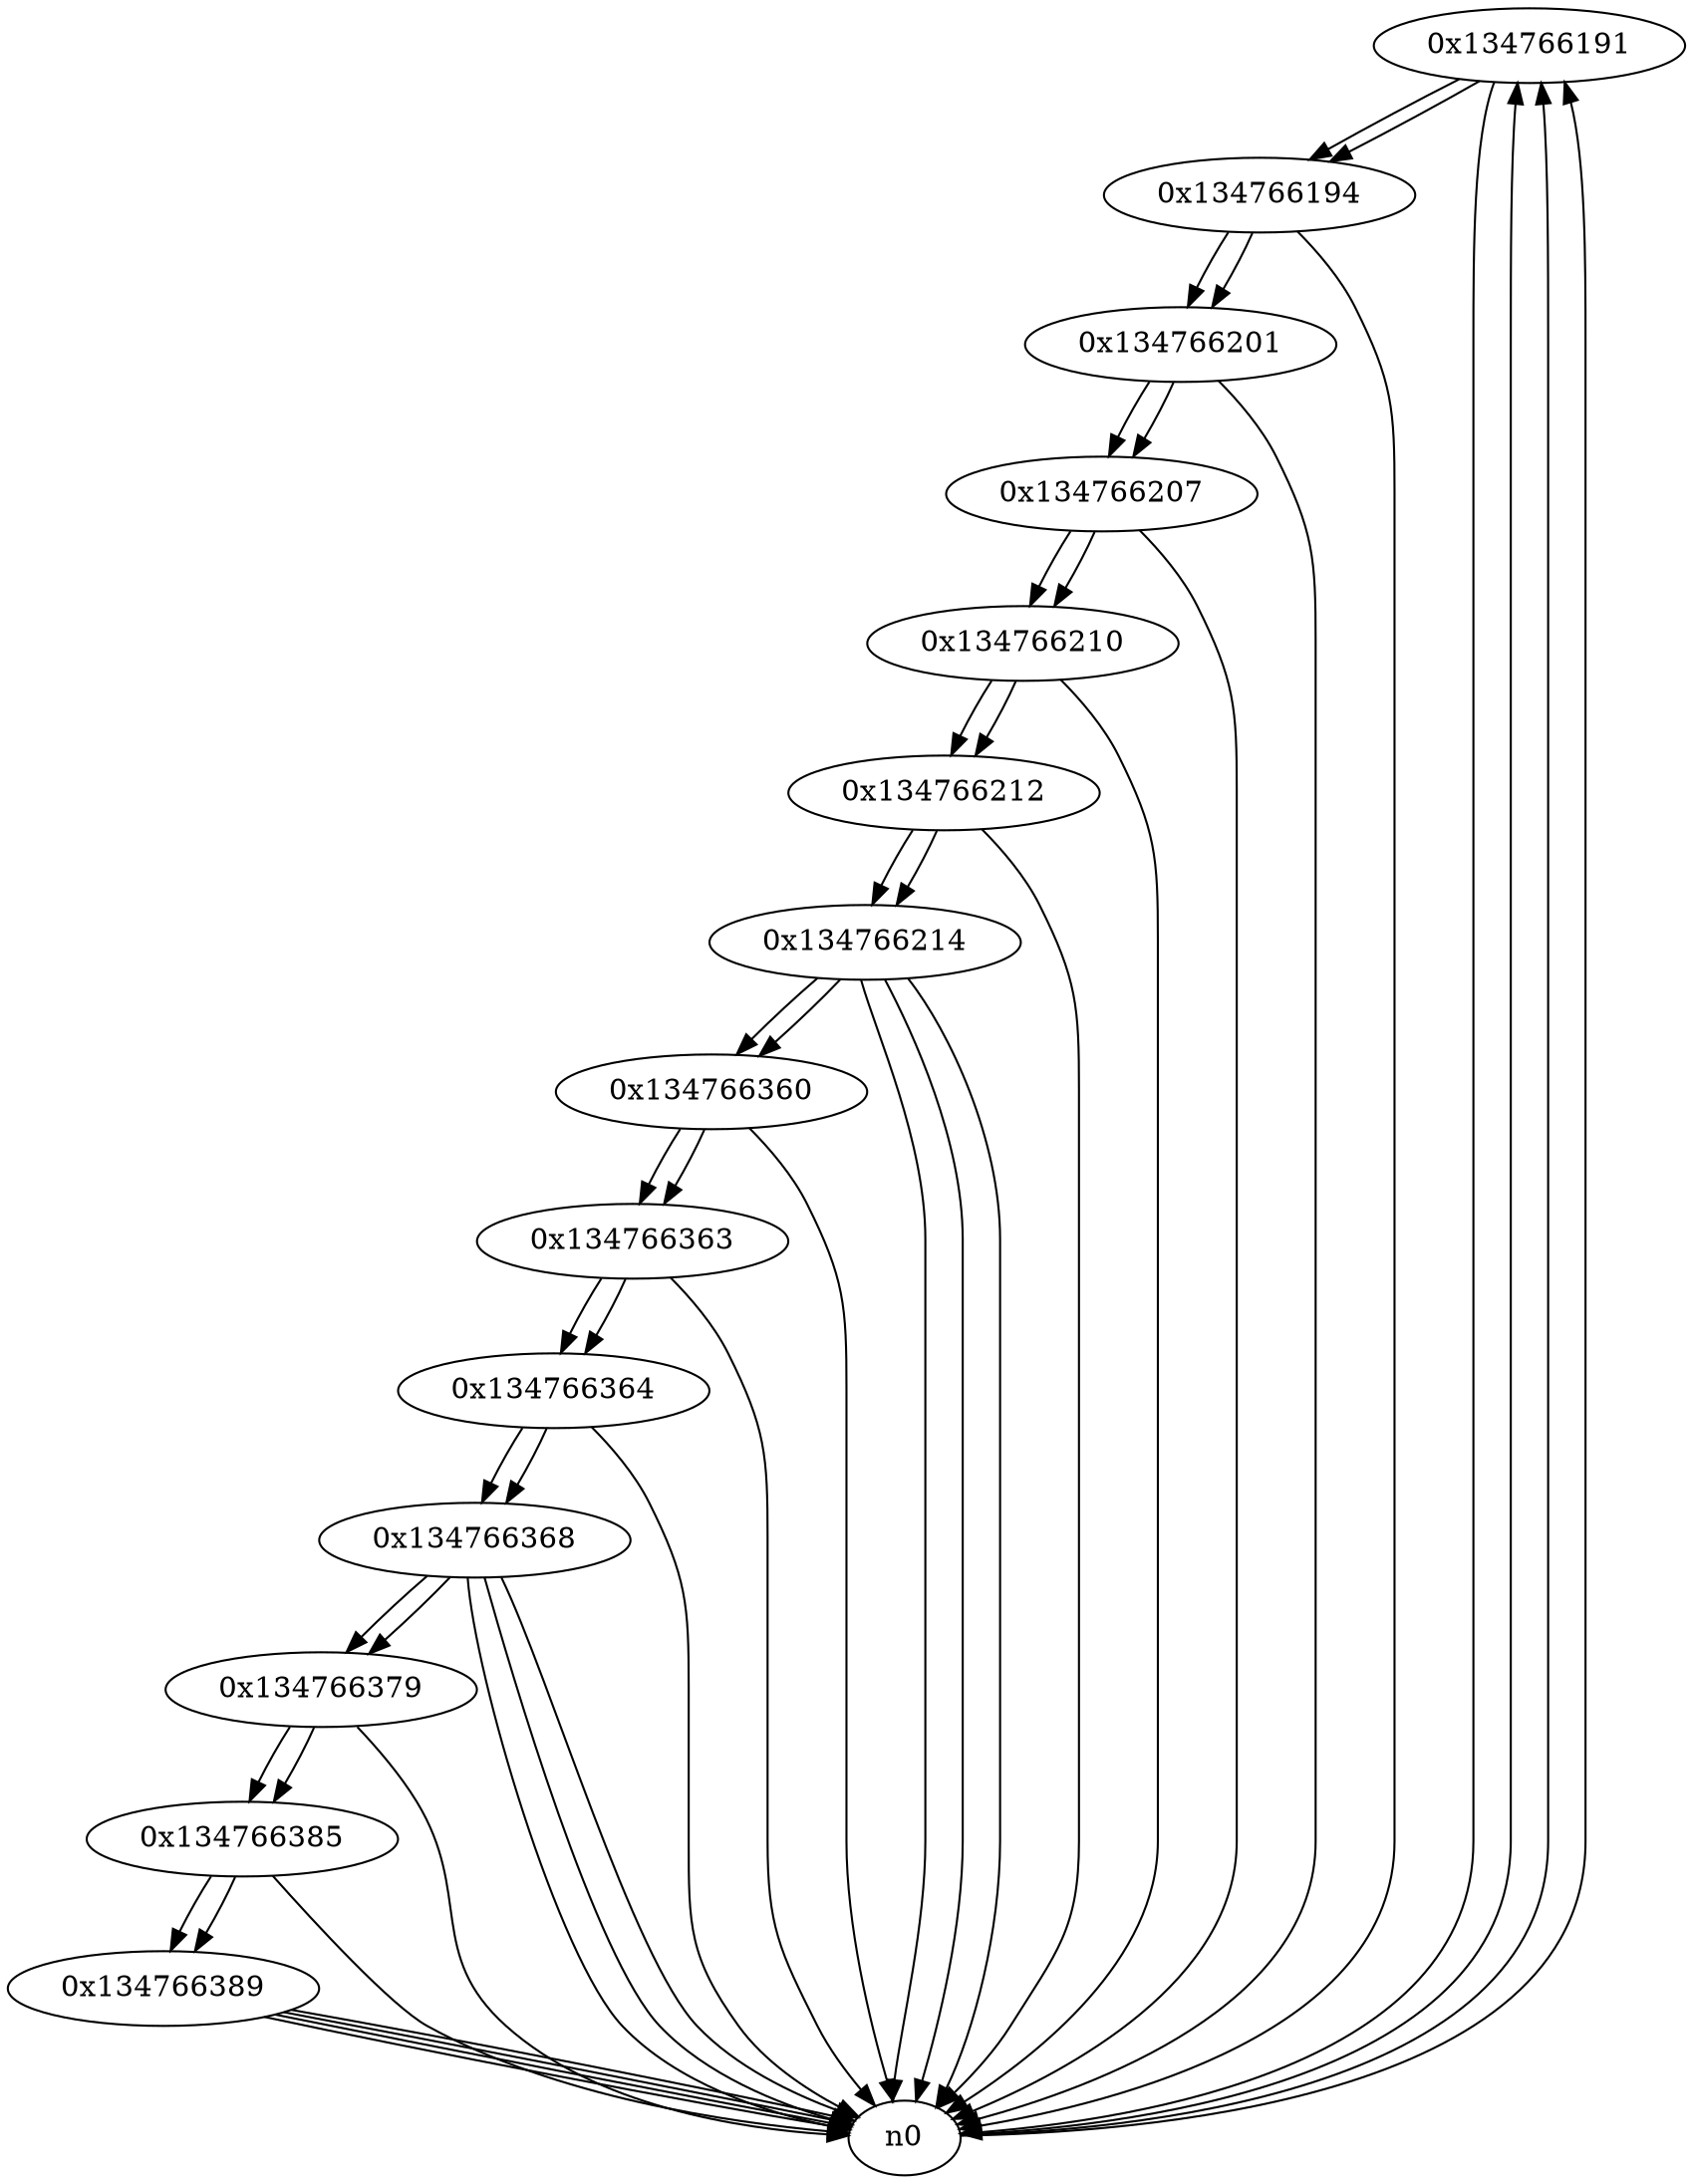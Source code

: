 digraph G{
/* nodes */
  n1 [label="0x134766191"]
  n2 [label="0x134766194"]
  n3 [label="0x134766201"]
  n4 [label="0x134766207"]
  n5 [label="0x134766210"]
  n6 [label="0x134766212"]
  n7 [label="0x134766214"]
  n8 [label="0x134766360"]
  n9 [label="0x134766363"]
  n10 [label="0x134766364"]
  n11 [label="0x134766368"]
  n12 [label="0x134766379"]
  n13 [label="0x134766385"]
  n14 [label="0x134766389"]
/* edges */
n1 -> n2;
n1 -> n0;
n0 -> n1;
n0 -> n1;
n0 -> n1;
n2 -> n3;
n2 -> n0;
n1 -> n2;
n3 -> n4;
n3 -> n0;
n2 -> n3;
n4 -> n5;
n4 -> n0;
n3 -> n4;
n5 -> n6;
n5 -> n0;
n4 -> n5;
n6 -> n7;
n6 -> n0;
n5 -> n6;
n7 -> n8;
n7 -> n0;
n7 -> n0;
n7 -> n0;
n6 -> n7;
n8 -> n9;
n8 -> n0;
n7 -> n8;
n9 -> n10;
n9 -> n0;
n8 -> n9;
n10 -> n11;
n10 -> n0;
n9 -> n10;
n11 -> n12;
n11 -> n0;
n11 -> n0;
n11 -> n0;
n10 -> n11;
n12 -> n13;
n12 -> n0;
n11 -> n12;
n13 -> n14;
n13 -> n0;
n12 -> n13;
n14 -> n0;
n14 -> n0;
n14 -> n0;
n14 -> n0;
n13 -> n14;
}
